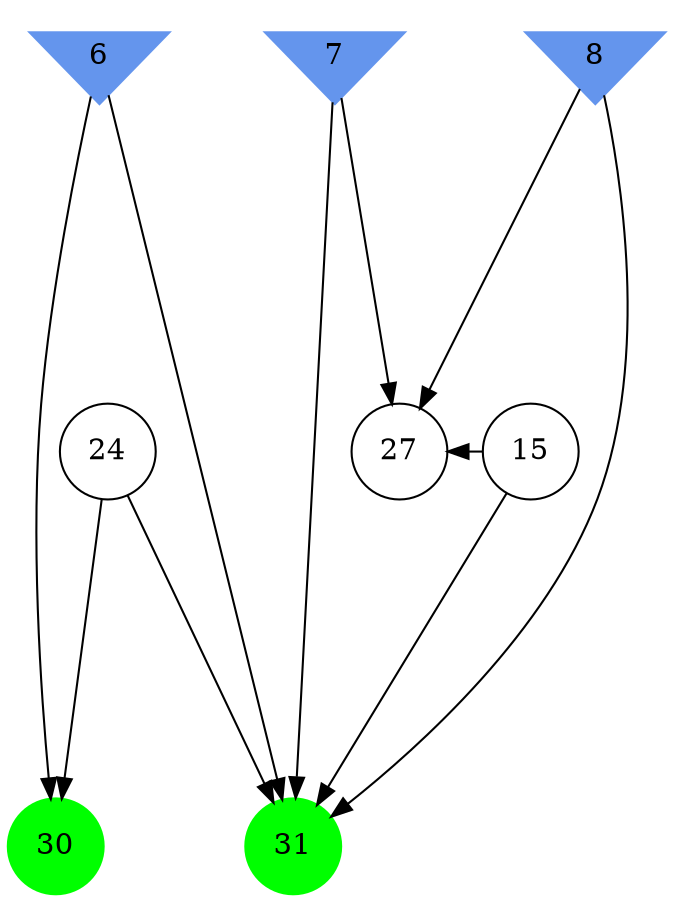 digraph brain {
	ranksep=2.0;
	6 [shape=invtriangle,style=filled,color=cornflowerblue];
	7 [shape=invtriangle,style=filled,color=cornflowerblue];
	8 [shape=invtriangle,style=filled,color=cornflowerblue];
	15 [shape=circle,color=black];
	24 [shape=circle,color=black];
	27 [shape=circle,color=black];
	30 [shape=circle,style=filled,color=green];
	31 [shape=circle,style=filled,color=green];
	8	->	31;
	8	->	27;
	15	->	31;
	15	->	27;
	7	->	31;
	7	->	27;
	6	->	31;
	6	->	30;
	24	->	31;
	24	->	30;
	{ rank=same; 6; 7; 8; }
	{ rank=same; 15; 24; 27; }
	{ rank=same; 30; 31; }
}

